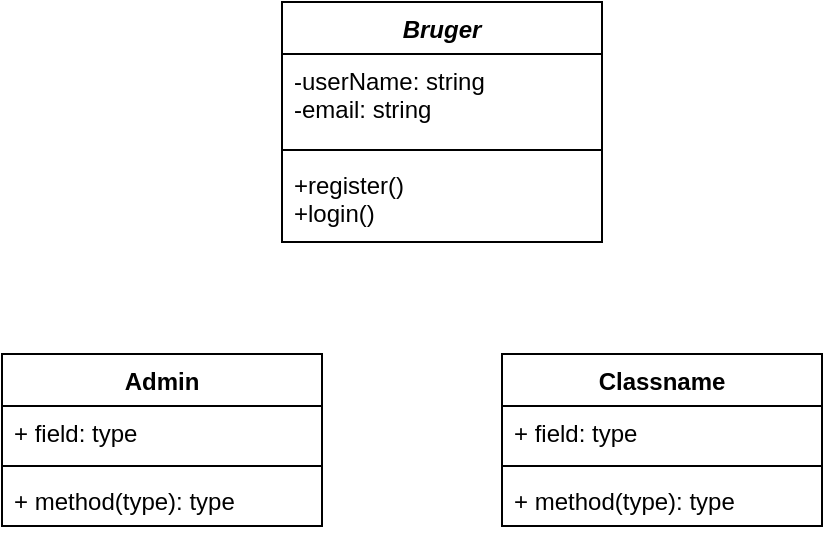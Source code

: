 <mxfile version="11.3.0" type="github" pages="1"><diagram id="Vmeegc6ejv_8Vc7JIMB2" name="Page-1"><mxGraphModel dx="1278" dy="548" grid="1" gridSize="10" guides="1" tooltips="1" connect="1" arrows="1" fold="1" page="1" pageScale="1" pageWidth="827" pageHeight="1169" math="0" shadow="0"><root><mxCell id="0"/><mxCell id="1" parent="0"/><mxCell id="YfjfltWNitnxMf3frFMw-1" value="Bruger" style="swimlane;fontStyle=3;align=center;verticalAlign=top;childLayout=stackLayout;horizontal=1;startSize=26;horizontalStack=0;resizeParent=1;resizeParentMax=0;resizeLast=0;collapsible=1;marginBottom=0;" parent="1" vertex="1"><mxGeometry x="350" y="29" width="160" height="120" as="geometry"/></mxCell><mxCell id="YfjfltWNitnxMf3frFMw-2" value="-userName: string&#10;-email: string&#10;" style="text;strokeColor=none;fillColor=none;align=left;verticalAlign=top;spacingLeft=4;spacingRight=4;overflow=hidden;rotatable=0;points=[[0,0.5],[1,0.5]];portConstraint=eastwest;" parent="YfjfltWNitnxMf3frFMw-1" vertex="1"><mxGeometry y="26" width="160" height="44" as="geometry"/></mxCell><mxCell id="YfjfltWNitnxMf3frFMw-3" value="" style="line;strokeWidth=1;fillColor=none;align=left;verticalAlign=middle;spacingTop=-1;spacingLeft=3;spacingRight=3;rotatable=0;labelPosition=right;points=[];portConstraint=eastwest;" parent="YfjfltWNitnxMf3frFMw-1" vertex="1"><mxGeometry y="70" width="160" height="8" as="geometry"/></mxCell><mxCell id="YfjfltWNitnxMf3frFMw-4" value="+register()&#10;+login()" style="text;strokeColor=none;fillColor=none;align=left;verticalAlign=top;spacingLeft=4;spacingRight=4;overflow=hidden;rotatable=0;points=[[0,0.5],[1,0.5]];portConstraint=eastwest;" parent="YfjfltWNitnxMf3frFMw-1" vertex="1"><mxGeometry y="78" width="160" height="42" as="geometry"/></mxCell><mxCell id="YfjfltWNitnxMf3frFMw-5" value="Admin" style="swimlane;fontStyle=1;align=center;verticalAlign=top;childLayout=stackLayout;horizontal=1;startSize=26;horizontalStack=0;resizeParent=1;resizeParentMax=0;resizeLast=0;collapsible=1;marginBottom=0;" parent="1" vertex="1"><mxGeometry x="210" y="205" width="160" height="86" as="geometry"/></mxCell><mxCell id="YfjfltWNitnxMf3frFMw-6" value="+ field: type" style="text;strokeColor=none;fillColor=none;align=left;verticalAlign=top;spacingLeft=4;spacingRight=4;overflow=hidden;rotatable=0;points=[[0,0.5],[1,0.5]];portConstraint=eastwest;" parent="YfjfltWNitnxMf3frFMw-5" vertex="1"><mxGeometry y="26" width="160" height="26" as="geometry"/></mxCell><mxCell id="YfjfltWNitnxMf3frFMw-7" value="" style="line;strokeWidth=1;fillColor=none;align=left;verticalAlign=middle;spacingTop=-1;spacingLeft=3;spacingRight=3;rotatable=0;labelPosition=right;points=[];portConstraint=eastwest;" parent="YfjfltWNitnxMf3frFMw-5" vertex="1"><mxGeometry y="52" width="160" height="8" as="geometry"/></mxCell><mxCell id="YfjfltWNitnxMf3frFMw-8" value="+ method(type): type" style="text;strokeColor=none;fillColor=none;align=left;verticalAlign=top;spacingLeft=4;spacingRight=4;overflow=hidden;rotatable=0;points=[[0,0.5],[1,0.5]];portConstraint=eastwest;" parent="YfjfltWNitnxMf3frFMw-5" vertex="1"><mxGeometry y="60" width="160" height="26" as="geometry"/></mxCell><mxCell id="YfjfltWNitnxMf3frFMw-12" value="Classname" style="swimlane;fontStyle=1;align=center;verticalAlign=top;childLayout=stackLayout;horizontal=1;startSize=26;horizontalStack=0;resizeParent=1;resizeParentMax=0;resizeLast=0;collapsible=1;marginBottom=0;" parent="1" vertex="1"><mxGeometry x="460" y="205" width="160" height="86" as="geometry"/></mxCell><mxCell id="YfjfltWNitnxMf3frFMw-13" value="+ field: type" style="text;strokeColor=none;fillColor=none;align=left;verticalAlign=top;spacingLeft=4;spacingRight=4;overflow=hidden;rotatable=0;points=[[0,0.5],[1,0.5]];portConstraint=eastwest;" parent="YfjfltWNitnxMf3frFMw-12" vertex="1"><mxGeometry y="26" width="160" height="26" as="geometry"/></mxCell><mxCell id="YfjfltWNitnxMf3frFMw-14" value="" style="line;strokeWidth=1;fillColor=none;align=left;verticalAlign=middle;spacingTop=-1;spacingLeft=3;spacingRight=3;rotatable=0;labelPosition=right;points=[];portConstraint=eastwest;" parent="YfjfltWNitnxMf3frFMw-12" vertex="1"><mxGeometry y="52" width="160" height="8" as="geometry"/></mxCell><mxCell id="YfjfltWNitnxMf3frFMw-15" value="+ method(type): type" style="text;strokeColor=none;fillColor=none;align=left;verticalAlign=top;spacingLeft=4;spacingRight=4;overflow=hidden;rotatable=0;points=[[0,0.5],[1,0.5]];portConstraint=eastwest;" parent="YfjfltWNitnxMf3frFMw-12" vertex="1"><mxGeometry y="60" width="160" height="26" as="geometry"/></mxCell></root></mxGraphModel></diagram></mxfile>